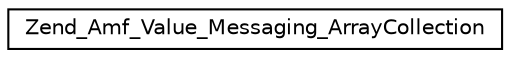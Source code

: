 digraph G
{
  edge [fontname="Helvetica",fontsize="10",labelfontname="Helvetica",labelfontsize="10"];
  node [fontname="Helvetica",fontsize="10",shape=record];
  rankdir="LR";
  Node1 [label="Zend_Amf_Value_Messaging_ArrayCollection",height=0.2,width=0.4,color="black", fillcolor="white", style="filled",URL="$class_zend___amf___value___messaging___array_collection.html"];
}

